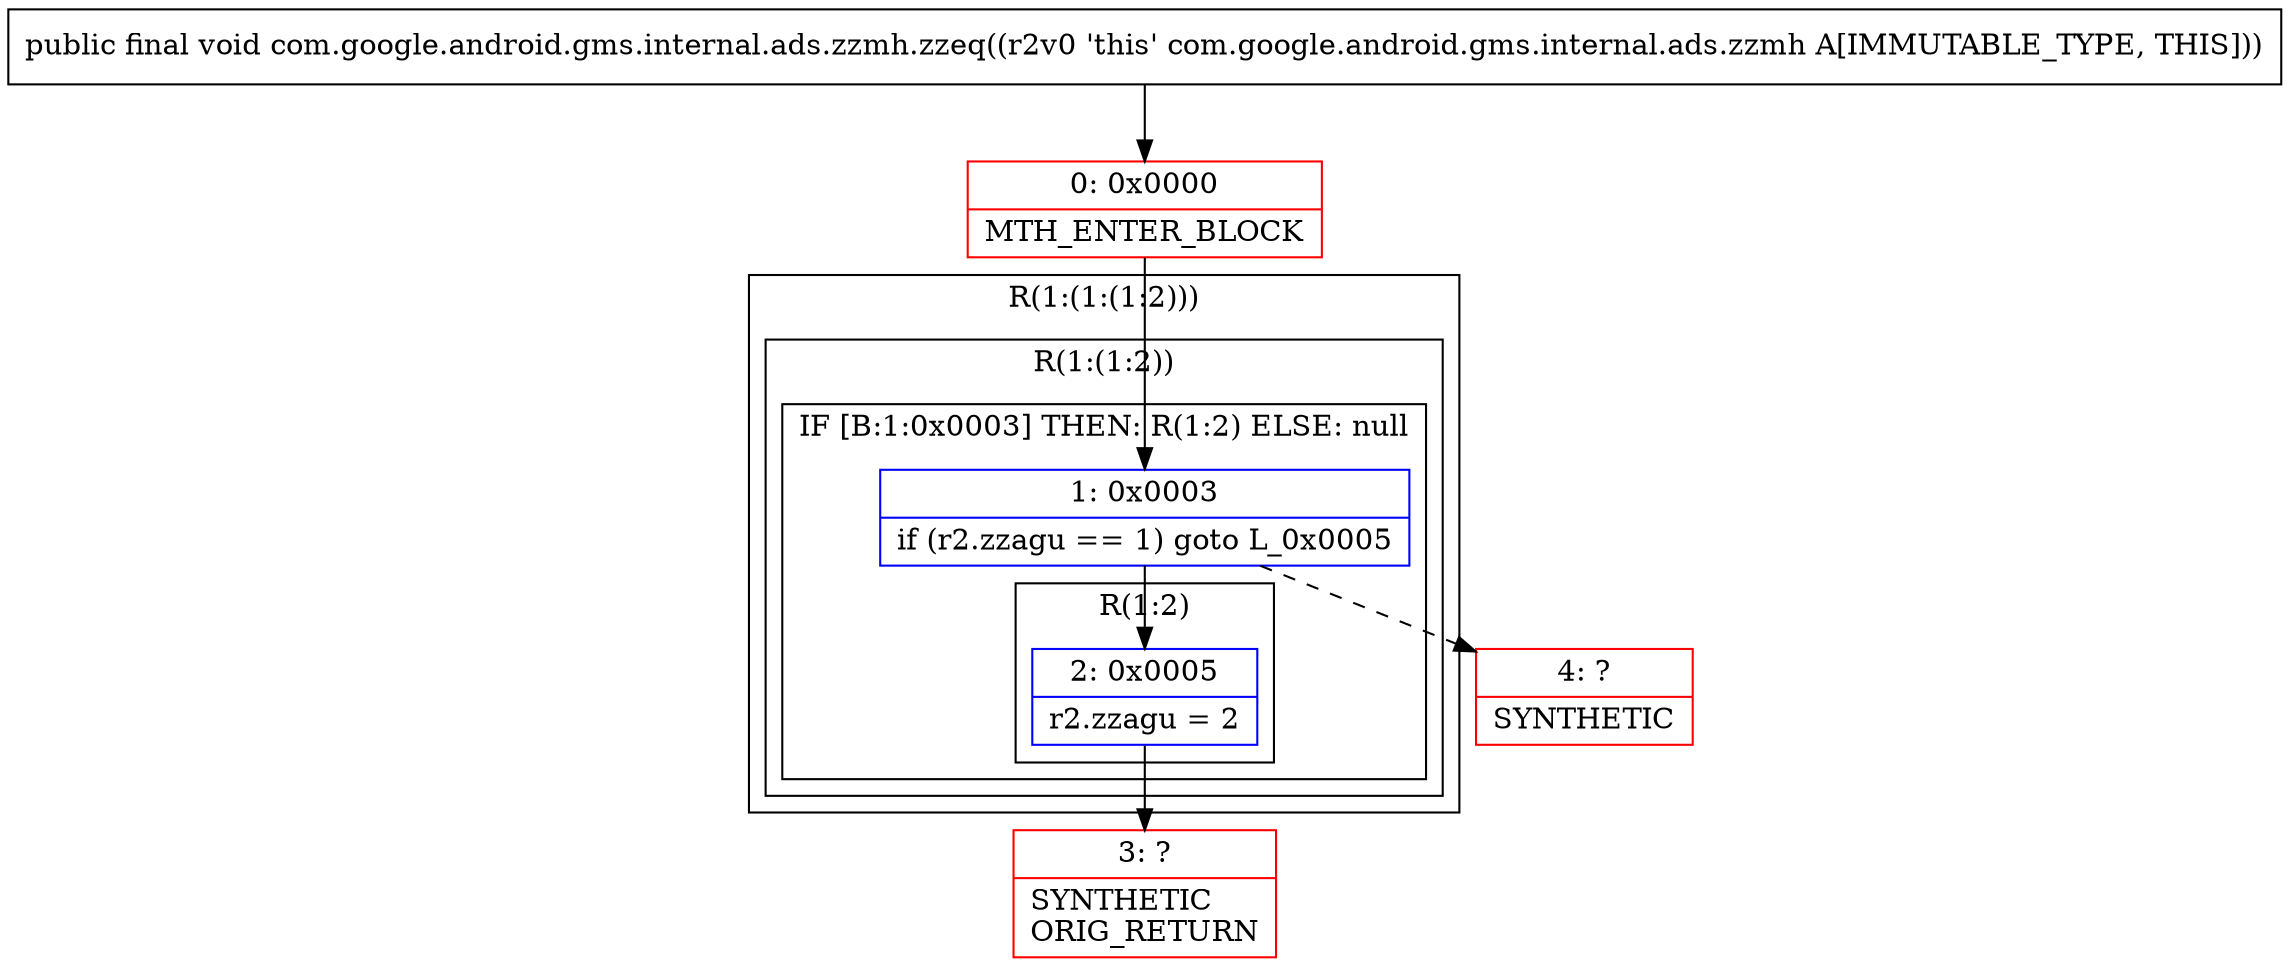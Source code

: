 digraph "CFG forcom.google.android.gms.internal.ads.zzmh.zzeq()V" {
subgraph cluster_Region_135974295 {
label = "R(1:(1:(1:2)))";
node [shape=record,color=blue];
subgraph cluster_Region_60188670 {
label = "R(1:(1:2))";
node [shape=record,color=blue];
subgraph cluster_IfRegion_1303870188 {
label = "IF [B:1:0x0003] THEN: R(1:2) ELSE: null";
node [shape=record,color=blue];
Node_1 [shape=record,label="{1\:\ 0x0003|if (r2.zzagu == 1) goto L_0x0005\l}"];
subgraph cluster_Region_1309541809 {
label = "R(1:2)";
node [shape=record,color=blue];
Node_2 [shape=record,label="{2\:\ 0x0005|r2.zzagu = 2\l}"];
}
}
}
}
Node_0 [shape=record,color=red,label="{0\:\ 0x0000|MTH_ENTER_BLOCK\l}"];
Node_3 [shape=record,color=red,label="{3\:\ ?|SYNTHETIC\lORIG_RETURN\l}"];
Node_4 [shape=record,color=red,label="{4\:\ ?|SYNTHETIC\l}"];
MethodNode[shape=record,label="{public final void com.google.android.gms.internal.ads.zzmh.zzeq((r2v0 'this' com.google.android.gms.internal.ads.zzmh A[IMMUTABLE_TYPE, THIS])) }"];
MethodNode -> Node_0;
Node_1 -> Node_2;
Node_1 -> Node_4[style=dashed];
Node_2 -> Node_3;
Node_0 -> Node_1;
}

